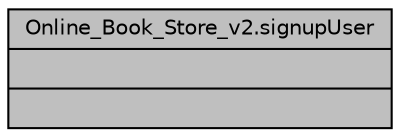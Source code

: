 digraph "Online_Book_Store_v2.signupUser"
{
 // LATEX_PDF_SIZE
  edge [fontname="Helvetica",fontsize="10",labelfontname="Helvetica",labelfontsize="10"];
  node [fontname="Helvetica",fontsize="10",shape=record];
  Node1 [label="{Online_Book_Store_v2.signupUser\n||}",height=0.2,width=0.4,color="black", fillcolor="grey75", style="filled", fontcolor="black",tooltip=" "];
}

